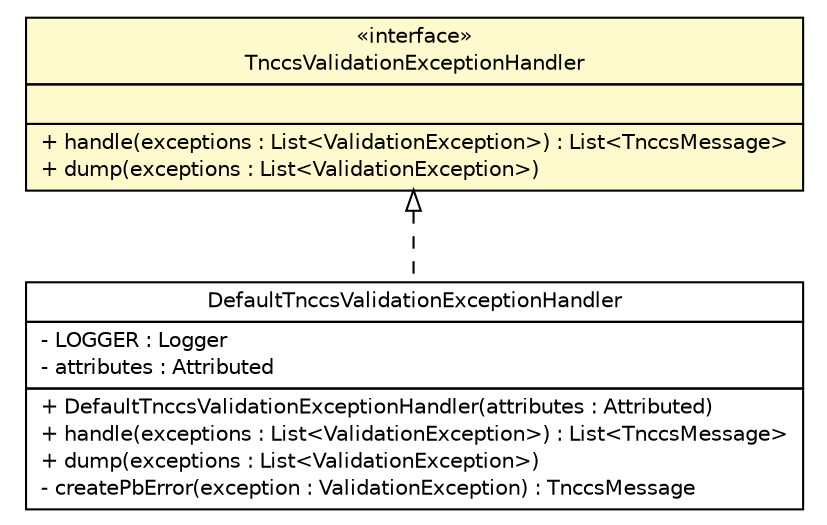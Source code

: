 #!/usr/local/bin/dot
#
# Class diagram 
# Generated by UMLGraph version R5_6 (http://www.umlgraph.org/)
#

digraph G {
	edge [fontname="Helvetica",fontsize=10,labelfontname="Helvetica",labelfontsize=10];
	node [fontname="Helvetica",fontsize=10,shape=plaintext];
	nodesep=0.25;
	ranksep=0.5;
	// de.hsbremen.tc.tnc.tnccs.message.handler.TnccsValidationExceptionHandler
	c30497 [label=<<table title="de.hsbremen.tc.tnc.tnccs.message.handler.TnccsValidationExceptionHandler" border="0" cellborder="1" cellspacing="0" cellpadding="2" port="p" bgcolor="lemonChiffon" href="./TnccsValidationExceptionHandler.html">
		<tr><td><table border="0" cellspacing="0" cellpadding="1">
<tr><td align="center" balign="center"> &#171;interface&#187; </td></tr>
<tr><td align="center" balign="center"> TnccsValidationExceptionHandler </td></tr>
		</table></td></tr>
		<tr><td><table border="0" cellspacing="0" cellpadding="1">
<tr><td align="left" balign="left">  </td></tr>
		</table></td></tr>
		<tr><td><table border="0" cellspacing="0" cellpadding="1">
<tr><td align="left" balign="left"> + handle(exceptions : List&lt;ValidationException&gt;) : List&lt;TnccsMessage&gt; </td></tr>
<tr><td align="left" balign="left"> + dump(exceptions : List&lt;ValidationException&gt;) </td></tr>
		</table></td></tr>
		</table>>, URL="./TnccsValidationExceptionHandler.html", fontname="Helvetica", fontcolor="black", fontsize=10.0];
	// de.hsbremen.tc.tnc.tnccs.message.handler.simple.DefaultTnccsValidationExceptionHandler
	c30515 [label=<<table title="de.hsbremen.tc.tnc.tnccs.message.handler.simple.DefaultTnccsValidationExceptionHandler" border="0" cellborder="1" cellspacing="0" cellpadding="2" port="p" href="./simple/DefaultTnccsValidationExceptionHandler.html">
		<tr><td><table border="0" cellspacing="0" cellpadding="1">
<tr><td align="center" balign="center"> DefaultTnccsValidationExceptionHandler </td></tr>
		</table></td></tr>
		<tr><td><table border="0" cellspacing="0" cellpadding="1">
<tr><td align="left" balign="left"> - LOGGER : Logger </td></tr>
<tr><td align="left" balign="left"> - attributes : Attributed </td></tr>
		</table></td></tr>
		<tr><td><table border="0" cellspacing="0" cellpadding="1">
<tr><td align="left" balign="left"> + DefaultTnccsValidationExceptionHandler(attributes : Attributed) </td></tr>
<tr><td align="left" balign="left"> + handle(exceptions : List&lt;ValidationException&gt;) : List&lt;TnccsMessage&gt; </td></tr>
<tr><td align="left" balign="left"> + dump(exceptions : List&lt;ValidationException&gt;) </td></tr>
<tr><td align="left" balign="left"> - createPbError(exception : ValidationException) : TnccsMessage </td></tr>
		</table></td></tr>
		</table>>, URL="./simple/DefaultTnccsValidationExceptionHandler.html", fontname="Helvetica", fontcolor="black", fontsize=10.0];
	//de.hsbremen.tc.tnc.tnccs.message.handler.simple.DefaultTnccsValidationExceptionHandler implements de.hsbremen.tc.tnc.tnccs.message.handler.TnccsValidationExceptionHandler
	c30497:p -> c30515:p [dir=back,arrowtail=empty,style=dashed];
}

